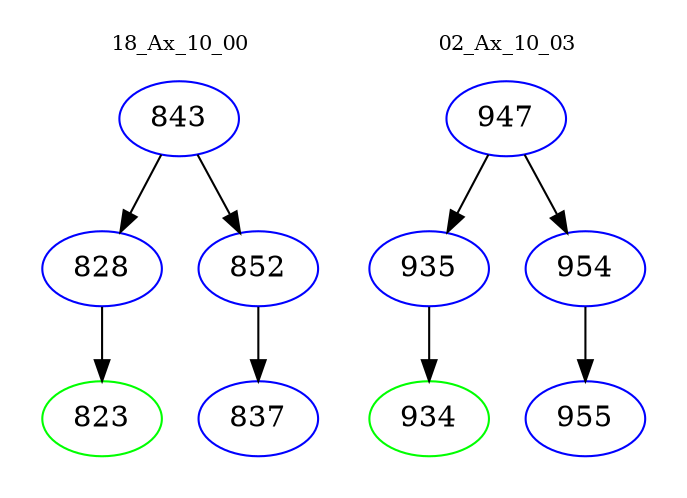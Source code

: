 digraph{
subgraph cluster_0 {
color = white
label = "18_Ax_10_00";
fontsize=10;
T0_843 [label="843", color="blue"]
T0_843 -> T0_828 [color="black"]
T0_828 [label="828", color="blue"]
T0_828 -> T0_823 [color="black"]
T0_823 [label="823", color="green"]
T0_843 -> T0_852 [color="black"]
T0_852 [label="852", color="blue"]
T0_852 -> T0_837 [color="black"]
T0_837 [label="837", color="blue"]
}
subgraph cluster_1 {
color = white
label = "02_Ax_10_03";
fontsize=10;
T1_947 [label="947", color="blue"]
T1_947 -> T1_935 [color="black"]
T1_935 [label="935", color="blue"]
T1_935 -> T1_934 [color="black"]
T1_934 [label="934", color="green"]
T1_947 -> T1_954 [color="black"]
T1_954 [label="954", color="blue"]
T1_954 -> T1_955 [color="black"]
T1_955 [label="955", color="blue"]
}
}

